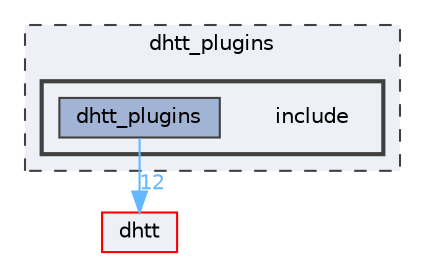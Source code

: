 digraph "dhtt_plugins/include"
{
 // LATEX_PDF_SIZE
  bgcolor="transparent";
  edge [fontname=Helvetica,fontsize=10,labelfontname=Helvetica,labelfontsize=10];
  node [fontname=Helvetica,fontsize=10,shape=box,height=0.2,width=0.4];
  compound=true
  subgraph clusterdir_2fd91087e6c5ea9c4b0556baf74ad28f {
    graph [ bgcolor="#edf0f7", pencolor="grey25", label="dhtt_plugins", fontname=Helvetica,fontsize=10 style="filled,dashed", URL="dir_2fd91087e6c5ea9c4b0556baf74ad28f.html",tooltip=""]
  subgraph clusterdir_35262728ed2f826d34b55eae99a0a855 {
    graph [ bgcolor="#edf0f7", pencolor="grey25", label="", fontname=Helvetica,fontsize=10 style="filled,bold", URL="dir_35262728ed2f826d34b55eae99a0a855.html",tooltip=""]
    dir_35262728ed2f826d34b55eae99a0a855 [shape=plaintext, label="include"];
  dir_0ba64e188c3c4476ccd865843fd334f3 [label="dhtt_plugins", fillcolor="#a2b4d6", color="grey25", style="filled", URL="dir_0ba64e188c3c4476ccd865843fd334f3.html",tooltip=""];
  }
  }
  dir_ddb31809bb043c5c8043c26a6d397ff8 [label="dhtt", fillcolor="#edf0f7", color="red", style="filled", URL="dir_ddb31809bb043c5c8043c26a6d397ff8.html",tooltip=""];
  dir_0ba64e188c3c4476ccd865843fd334f3->dir_ddb31809bb043c5c8043c26a6d397ff8 [headlabel="12", labeldistance=1.5 headhref="dir_000004_000001.html" color="steelblue1" fontcolor="steelblue1"];
}
